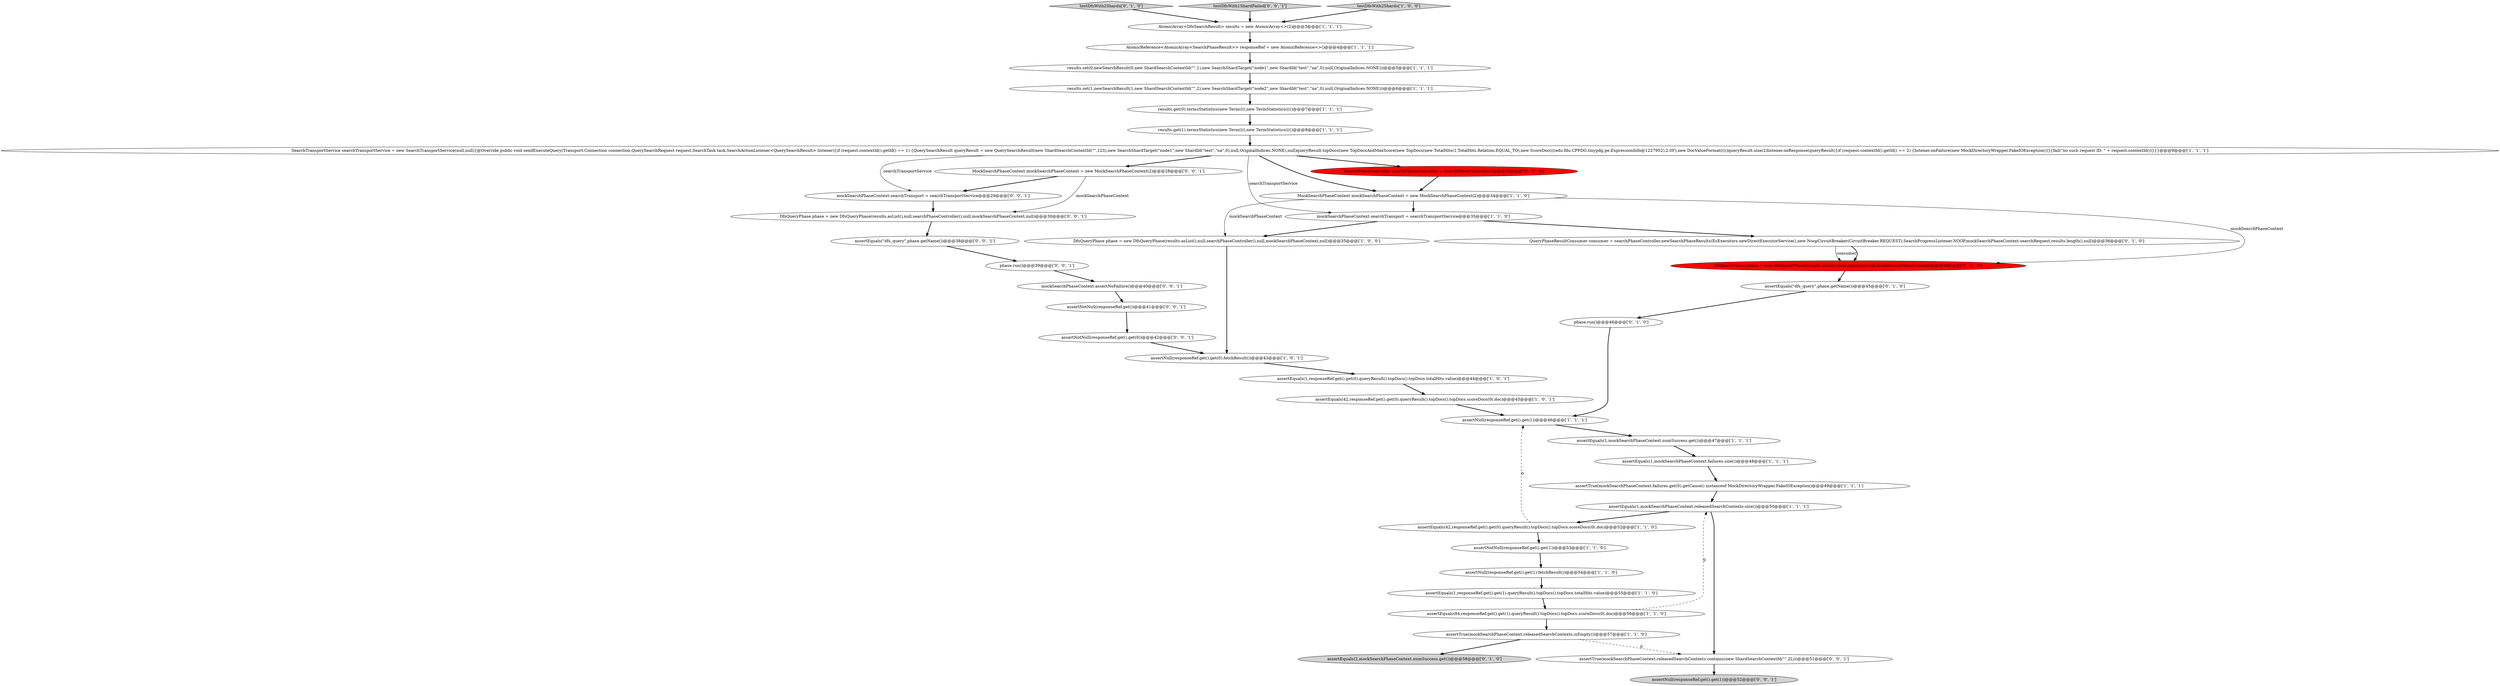 digraph {
6 [style = filled, label = "AtomicArray<DfsSearchResult> results = new AtomicArray<>(2)@@@3@@@['1', '1', '1']", fillcolor = white, shape = ellipse image = "AAA0AAABBB1BBB"];
3 [style = filled, label = "SearchTransportService searchTransportService = new SearchTransportService(null,null){@Override public void sendExecuteQuery(Transport.Connection connection,QuerySearchRequest request,SearchTask task,SearchActionListener<QuerySearchResult> listener){if (request.contextId().getId() == 1) {QuerySearchResult queryResult = new QuerySearchResult(new ShardSearchContextId(\"\",123),new SearchShardTarget(\"node1\",new ShardId(\"test\",\"na\",0),null,OriginalIndices.NONE),null)queryResult.topDocs(new TopDocsAndMaxScore(new TopDocs(new TotalHits(1,TotalHits.Relation.EQUAL_TO),new ScoreDoc((((edu.fdu.CPPDG.tinypdg.pe.ExpressionInfo@1227952),2.0F),new DocValueFormat(((()queryResult.size(2)listener.onResponse(queryResult)}if (request.contextId().getId() == 2) {listener.onFailure(new MockDirectoryWrapper.FakeIOException())}{fail(\"no such request ID: \" + request.contextId())}}}@@@9@@@['1', '1', '1']", fillcolor = white, shape = ellipse image = "AAA0AAABBB1BBB"];
26 [style = filled, label = "assertEquals(\"dfs_query\",phase.getName())@@@45@@@['0', '1', '0']", fillcolor = white, shape = ellipse image = "AAA0AAABBB2BBB"];
5 [style = filled, label = "assertEquals(42,responseRef.get().get(0).queryResult().topDocs().topDocs.scoreDocs(0(.doc)@@@52@@@['1', '1', '0']", fillcolor = white, shape = ellipse image = "AAA0AAABBB1BBB"];
38 [style = filled, label = "phase.run()@@@39@@@['0', '0', '1']", fillcolor = white, shape = ellipse image = "AAA0AAABBB3BBB"];
42 [style = filled, label = "assertTrue(mockSearchPhaseContext.releasedSearchContexts.contains(new ShardSearchContextId(\"\",2L)))@@@51@@@['0', '0', '1']", fillcolor = white, shape = ellipse image = "AAA0AAABBB3BBB"];
12 [style = filled, label = "assertNull(responseRef.get().get(0).fetchResult())@@@43@@@['1', '0', '1']", fillcolor = white, shape = ellipse image = "AAA0AAABBB1BBB"];
19 [style = filled, label = "DfsQueryPhase phase = new DfsQueryPhase(results.asList(),null,searchPhaseController(),null,mockSearchPhaseContext,null)@@@35@@@['1', '0', '0']", fillcolor = white, shape = ellipse image = "AAA0AAABBB1BBB"];
32 [style = filled, label = "assertEquals(\"dfs_query\",phase.getName())@@@38@@@['0', '0', '1']", fillcolor = white, shape = ellipse image = "AAA0AAABBB3BBB"];
37 [style = filled, label = "DfsQueryPhase phase = new DfsQueryPhase(results.asList(),null,searchPhaseController(),null,mockSearchPhaseContext,null)@@@30@@@['0', '0', '1']", fillcolor = white, shape = ellipse image = "AAA0AAABBB3BBB"];
11 [style = filled, label = "assertEquals(84,responseRef.get().get(1).queryResult().topDocs().topDocs.scoreDocs(0(.doc)@@@56@@@['1', '1', '0']", fillcolor = white, shape = ellipse image = "AAA0AAABBB1BBB"];
24 [style = filled, label = "assertNull(responseRef.get().get(1))@@@46@@@['1', '1', '1']", fillcolor = white, shape = ellipse image = "AAA0AAABBB1BBB"];
39 [style = filled, label = "mockSearchPhaseContext.assertNoFailure()@@@40@@@['0', '0', '1']", fillcolor = white, shape = ellipse image = "AAA0AAABBB3BBB"];
1 [style = filled, label = "assertNull(responseRef.get().get(1).fetchResult())@@@54@@@['1', '1', '0']", fillcolor = white, shape = ellipse image = "AAA0AAABBB1BBB"];
23 [style = filled, label = "assertEquals(1,responseRef.get().get(1).queryResult().topDocs().topDocs.totalHits.value)@@@55@@@['1', '1', '0']", fillcolor = white, shape = ellipse image = "AAA0AAABBB1BBB"];
2 [style = filled, label = "assertEquals(1,mockSearchPhaseContext.numSuccess.get())@@@47@@@['1', '1', '1']", fillcolor = white, shape = ellipse image = "AAA0AAABBB1BBB"];
33 [style = filled, label = "MockSearchPhaseContext mockSearchPhaseContext = new MockSearchPhaseContext(2)@@@28@@@['0', '0', '1']", fillcolor = white, shape = ellipse image = "AAA0AAABBB3BBB"];
29 [style = filled, label = "assertEquals(2,mockSearchPhaseContext.numSuccess.get())@@@58@@@['0', '1', '0']", fillcolor = lightgray, shape = ellipse image = "AAA0AAABBB2BBB"];
36 [style = filled, label = "assertNotNull(responseRef.get().get(0))@@@42@@@['0', '0', '1']", fillcolor = white, shape = ellipse image = "AAA0AAABBB3BBB"];
30 [style = filled, label = "DfsQueryPhase phase = new DfsQueryPhase(results.asList(),null,consumer,null,mockSearchPhaseContext)@@@39@@@['0', '1', '0']", fillcolor = red, shape = ellipse image = "AAA1AAABBB2BBB"];
22 [style = filled, label = "results.set(1,newSearchResult(1,new ShardSearchContextId(\"\",2),new SearchShardTarget(\"node2\",new ShardId(\"test\",\"na\",0),null,OriginalIndices.NONE)))@@@6@@@['1', '1', '1']", fillcolor = white, shape = ellipse image = "AAA0AAABBB1BBB"];
8 [style = filled, label = "results.get(0).termsStatistics(new Term((((,new TermStatistics(((()@@@7@@@['1', '1', '1']", fillcolor = white, shape = ellipse image = "AAA0AAABBB1BBB"];
16 [style = filled, label = "assertEquals(1,mockSearchPhaseContext.releasedSearchContexts.size())@@@50@@@['1', '1', '1']", fillcolor = white, shape = ellipse image = "AAA0AAABBB1BBB"];
21 [style = filled, label = "AtomicReference<AtomicArray<SearchPhaseResult>> responseRef = new AtomicReference<>()@@@4@@@['1', '1', '1']", fillcolor = white, shape = ellipse image = "AAA0AAABBB1BBB"];
14 [style = filled, label = "assertNotNull(responseRef.get().get(1))@@@53@@@['1', '1', '0']", fillcolor = white, shape = ellipse image = "AAA0AAABBB1BBB"];
13 [style = filled, label = "MockSearchPhaseContext mockSearchPhaseContext = new MockSearchPhaseContext(2)@@@34@@@['1', '1', '0']", fillcolor = white, shape = ellipse image = "AAA0AAABBB1BBB"];
28 [style = filled, label = "testDfsWith2Shards['0', '1', '0']", fillcolor = lightgray, shape = diamond image = "AAA0AAABBB2BBB"];
27 [style = filled, label = "SearchPhaseController searchPhaseController = searchPhaseController()@@@33@@@['0', '1', '0']", fillcolor = red, shape = ellipse image = "AAA1AAABBB2BBB"];
40 [style = filled, label = "mockSearchPhaseContext.searchTransport = searchTransportService@@@29@@@['0', '0', '1']", fillcolor = white, shape = ellipse image = "AAA0AAABBB3BBB"];
41 [style = filled, label = "testDfsWith1ShardFailed['0', '0', '1']", fillcolor = lightgray, shape = diamond image = "AAA0AAABBB3BBB"];
35 [style = filled, label = "assertNull(responseRef.get().get(1))@@@52@@@['0', '0', '1']", fillcolor = lightgray, shape = ellipse image = "AAA0AAABBB3BBB"];
4 [style = filled, label = "assertEquals(1,responseRef.get().get(0).queryResult().topDocs().topDocs.totalHits.value)@@@44@@@['1', '0', '1']", fillcolor = white, shape = ellipse image = "AAA0AAABBB1BBB"];
0 [style = filled, label = "results.get(1).termsStatistics(new Term((((,new TermStatistics(((()@@@8@@@['1', '1', '1']", fillcolor = white, shape = ellipse image = "AAA0AAABBB1BBB"];
9 [style = filled, label = "results.set(0,newSearchResult(0,new ShardSearchContextId(\"\",1),new SearchShardTarget(\"node1\",new ShardId(\"test\",\"na\",0),null,OriginalIndices.NONE)))@@@5@@@['1', '1', '1']", fillcolor = white, shape = ellipse image = "AAA0AAABBB1BBB"];
17 [style = filled, label = "assertTrue(mockSearchPhaseContext.failures.get(0).getCause() instanceof MockDirectoryWrapper.FakeIOException)@@@49@@@['1', '1', '1']", fillcolor = white, shape = ellipse image = "AAA0AAABBB1BBB"];
15 [style = filled, label = "assertEquals(42,responseRef.get().get(0).queryResult().topDocs().topDocs.scoreDocs(0(.doc)@@@45@@@['1', '0', '1']", fillcolor = white, shape = ellipse image = "AAA0AAABBB1BBB"];
25 [style = filled, label = "phase.run()@@@46@@@['0', '1', '0']", fillcolor = white, shape = ellipse image = "AAA0AAABBB2BBB"];
7 [style = filled, label = "assertEquals(1,mockSearchPhaseContext.failures.size())@@@48@@@['1', '1', '1']", fillcolor = white, shape = ellipse image = "AAA0AAABBB1BBB"];
31 [style = filled, label = "QueryPhaseResultConsumer consumer = searchPhaseController.newSearchPhaseResults(EsExecutors.newDirectExecutorService(),new NoopCircuitBreaker(CircuitBreaker.REQUEST),SearchProgressListener.NOOP,mockSearchPhaseContext.searchRequest,results.length(),null)@@@36@@@['0', '1', '0']", fillcolor = white, shape = ellipse image = "AAA0AAABBB2BBB"];
34 [style = filled, label = "assertNotNull(responseRef.get())@@@41@@@['0', '0', '1']", fillcolor = white, shape = ellipse image = "AAA0AAABBB3BBB"];
20 [style = filled, label = "testDfsWith2Shards['1', '0', '0']", fillcolor = lightgray, shape = diamond image = "AAA0AAABBB1BBB"];
10 [style = filled, label = "assertTrue(mockSearchPhaseContext.releasedSearchContexts.isEmpty())@@@57@@@['1', '1', '0']", fillcolor = white, shape = ellipse image = "AAA0AAABBB1BBB"];
18 [style = filled, label = "mockSearchPhaseContext.searchTransport = searchTransportService@@@35@@@['1', '1', '0']", fillcolor = white, shape = ellipse image = "AAA0AAABBB1BBB"];
9->22 [style = bold, label=""];
0->3 [style = bold, label=""];
27->13 [style = bold, label=""];
18->31 [style = bold, label=""];
31->30 [style = solid, label="consumer"];
28->6 [style = bold, label=""];
7->17 [style = bold, label=""];
24->2 [style = bold, label=""];
19->12 [style = bold, label=""];
33->37 [style = solid, label="mockSearchPhaseContext"];
11->16 [style = dashed, label="0"];
6->21 [style = bold, label=""];
39->34 [style = bold, label=""];
26->25 [style = bold, label=""];
4->15 [style = bold, label=""];
30->26 [style = bold, label=""];
5->24 [style = dashed, label="0"];
18->19 [style = bold, label=""];
13->19 [style = solid, label="mockSearchPhaseContext"];
41->6 [style = bold, label=""];
3->33 [style = bold, label=""];
20->6 [style = bold, label=""];
5->14 [style = bold, label=""];
36->12 [style = bold, label=""];
10->42 [style = dashed, label="0"];
3->40 [style = solid, label="searchTransportService"];
38->39 [style = bold, label=""];
1->23 [style = bold, label=""];
14->1 [style = bold, label=""];
3->27 [style = bold, label=""];
42->35 [style = bold, label=""];
22->8 [style = bold, label=""];
8->0 [style = bold, label=""];
32->38 [style = bold, label=""];
3->18 [style = solid, label="searchTransportService"];
25->24 [style = bold, label=""];
21->9 [style = bold, label=""];
33->40 [style = bold, label=""];
12->4 [style = bold, label=""];
10->29 [style = bold, label=""];
13->30 [style = solid, label="mockSearchPhaseContext"];
11->10 [style = bold, label=""];
15->24 [style = bold, label=""];
34->36 [style = bold, label=""];
31->30 [style = bold, label=""];
3->13 [style = bold, label=""];
16->5 [style = bold, label=""];
37->32 [style = bold, label=""];
16->42 [style = bold, label=""];
2->7 [style = bold, label=""];
23->11 [style = bold, label=""];
17->16 [style = bold, label=""];
13->18 [style = bold, label=""];
40->37 [style = bold, label=""];
}
